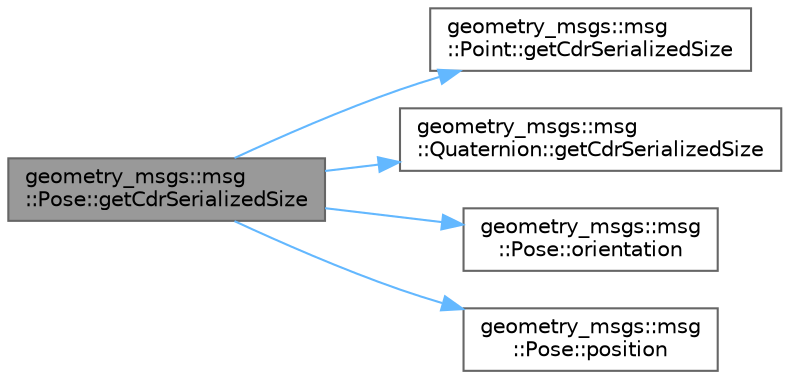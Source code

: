 digraph "geometry_msgs::msg::Pose::getCdrSerializedSize"
{
 // INTERACTIVE_SVG=YES
 // LATEX_PDF_SIZE
  bgcolor="transparent";
  edge [fontname=Helvetica,fontsize=10,labelfontname=Helvetica,labelfontsize=10];
  node [fontname=Helvetica,fontsize=10,shape=box,height=0.2,width=0.4];
  rankdir="LR";
  Node1 [id="Node000001",label="geometry_msgs::msg\l::Pose::getCdrSerializedSize",height=0.2,width=0.4,color="gray40", fillcolor="grey60", style="filled", fontcolor="black",tooltip="This function returns the serialized size of a data depending on the buffer alignment."];
  Node1 -> Node2 [id="edge1_Node000001_Node000002",color="steelblue1",style="solid",tooltip=" "];
  Node2 [id="Node000002",label="geometry_msgs::msg\l::Point::getCdrSerializedSize",height=0.2,width=0.4,color="grey40", fillcolor="white", style="filled",URL="$d5/dd5/classgeometry__msgs_1_1msg_1_1Point.html#a2191b6dd2591f2568bfca97baac89c08",tooltip="This function returns the serialized size of a data depending on the buffer alignment."];
  Node1 -> Node3 [id="edge2_Node000001_Node000003",color="steelblue1",style="solid",tooltip=" "];
  Node3 [id="Node000003",label="geometry_msgs::msg\l::Quaternion::getCdrSerializedSize",height=0.2,width=0.4,color="grey40", fillcolor="white", style="filled",URL="$d5/de9/classgeometry__msgs_1_1msg_1_1Quaternion.html#a42b051b07b2e83df416c8ebfc76a306c",tooltip="This function returns the serialized size of a data depending on the buffer alignment."];
  Node1 -> Node4 [id="edge3_Node000001_Node000004",color="steelblue1",style="solid",tooltip=" "];
  Node4 [id="Node000004",label="geometry_msgs::msg\l::Pose::orientation",height=0.2,width=0.4,color="grey40", fillcolor="white", style="filled",URL="$d1/d6d/classgeometry__msgs_1_1msg_1_1Pose.html#aa249af8516f0049d54456e3a0c768a0d",tooltip="This function copies the value in member orientation"];
  Node1 -> Node5 [id="edge4_Node000001_Node000005",color="steelblue1",style="solid",tooltip=" "];
  Node5 [id="Node000005",label="geometry_msgs::msg\l::Pose::position",height=0.2,width=0.4,color="grey40", fillcolor="white", style="filled",URL="$d1/d6d/classgeometry__msgs_1_1msg_1_1Pose.html#ada84129cd4ba510ef94b1cb387facc31",tooltip="This function copies the value in member position"];
}
